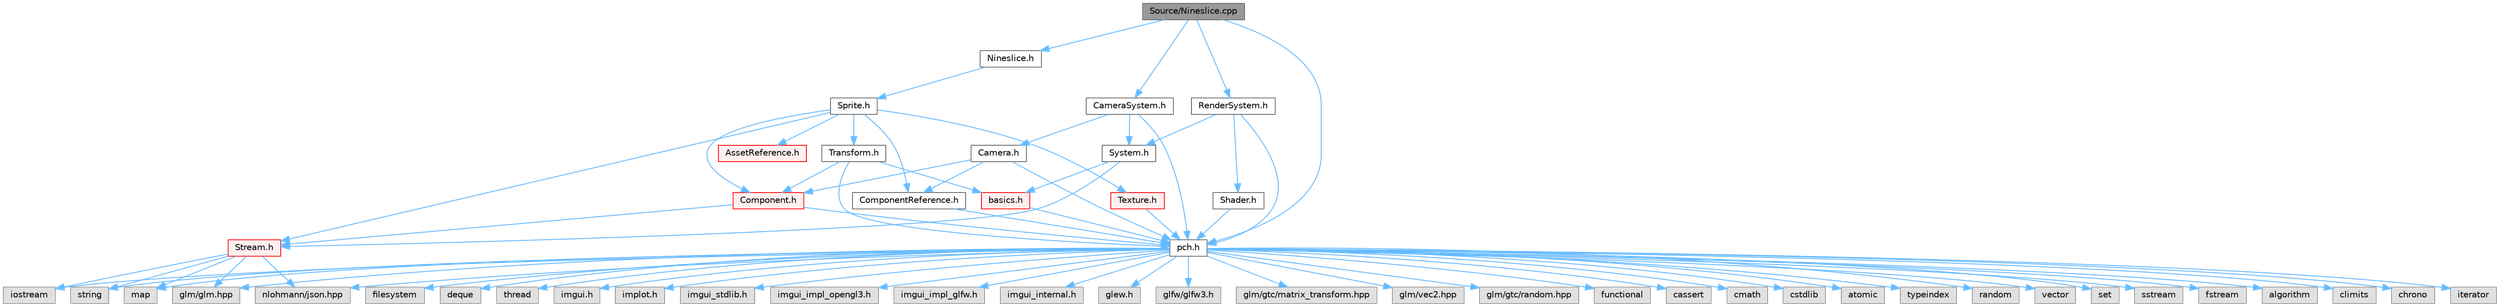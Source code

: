 digraph "Source/Nineslice.cpp"
{
 // LATEX_PDF_SIZE
  bgcolor="transparent";
  edge [fontname=Helvetica,fontsize=10,labelfontname=Helvetica,labelfontsize=10];
  node [fontname=Helvetica,fontsize=10,shape=box,height=0.2,width=0.4];
  Node1 [id="Node000001",label="Source/Nineslice.cpp",height=0.2,width=0.4,color="gray40", fillcolor="grey60", style="filled", fontcolor="black",tooltip="sprite that renders a nineslice"];
  Node1 -> Node2 [id="edge1_Node000001_Node000002",color="steelblue1",style="solid",tooltip=" "];
  Node2 [id="Node000002",label="pch.h",height=0.2,width=0.4,color="grey40", fillcolor="white", style="filled",URL="$de/d3a/pch_8h.html",tooltip="This is a precompiled header file."];
  Node2 -> Node3 [id="edge2_Node000002_Node000003",color="steelblue1",style="solid",tooltip=" "];
  Node3 [id="Node000003",label="functional",height=0.2,width=0.4,color="grey60", fillcolor="#E0E0E0", style="filled",tooltip=" "];
  Node2 -> Node4 [id="edge3_Node000002_Node000004",color="steelblue1",style="solid",tooltip=" "];
  Node4 [id="Node000004",label="iostream",height=0.2,width=0.4,color="grey60", fillcolor="#E0E0E0", style="filled",tooltip=" "];
  Node2 -> Node5 [id="edge4_Node000002_Node000005",color="steelblue1",style="solid",tooltip=" "];
  Node5 [id="Node000005",label="cassert",height=0.2,width=0.4,color="grey60", fillcolor="#E0E0E0", style="filled",tooltip=" "];
  Node2 -> Node6 [id="edge5_Node000002_Node000006",color="steelblue1",style="solid",tooltip=" "];
  Node6 [id="Node000006",label="cmath",height=0.2,width=0.4,color="grey60", fillcolor="#E0E0E0", style="filled",tooltip=" "];
  Node2 -> Node7 [id="edge6_Node000002_Node000007",color="steelblue1",style="solid",tooltip=" "];
  Node7 [id="Node000007",label="cstdlib",height=0.2,width=0.4,color="grey60", fillcolor="#E0E0E0", style="filled",tooltip=" "];
  Node2 -> Node8 [id="edge7_Node000002_Node000008",color="steelblue1",style="solid",tooltip=" "];
  Node8 [id="Node000008",label="atomic",height=0.2,width=0.4,color="grey60", fillcolor="#E0E0E0", style="filled",tooltip=" "];
  Node2 -> Node9 [id="edge8_Node000002_Node000009",color="steelblue1",style="solid",tooltip=" "];
  Node9 [id="Node000009",label="typeindex",height=0.2,width=0.4,color="grey60", fillcolor="#E0E0E0", style="filled",tooltip=" "];
  Node2 -> Node10 [id="edge9_Node000002_Node000010",color="steelblue1",style="solid",tooltip=" "];
  Node10 [id="Node000010",label="random",height=0.2,width=0.4,color="grey60", fillcolor="#E0E0E0", style="filled",tooltip=" "];
  Node2 -> Node11 [id="edge10_Node000002_Node000011",color="steelblue1",style="solid",tooltip=" "];
  Node11 [id="Node000011",label="vector",height=0.2,width=0.4,color="grey60", fillcolor="#E0E0E0", style="filled",tooltip=" "];
  Node2 -> Node12 [id="edge11_Node000002_Node000012",color="steelblue1",style="solid",tooltip=" "];
  Node12 [id="Node000012",label="string",height=0.2,width=0.4,color="grey60", fillcolor="#E0E0E0", style="filled",tooltip=" "];
  Node2 -> Node13 [id="edge12_Node000002_Node000013",color="steelblue1",style="solid",tooltip=" "];
  Node13 [id="Node000013",label="map",height=0.2,width=0.4,color="grey60", fillcolor="#E0E0E0", style="filled",tooltip=" "];
  Node2 -> Node14 [id="edge13_Node000002_Node000014",color="steelblue1",style="solid",tooltip=" "];
  Node14 [id="Node000014",label="set",height=0.2,width=0.4,color="grey60", fillcolor="#E0E0E0", style="filled",tooltip=" "];
  Node2 -> Node15 [id="edge14_Node000002_Node000015",color="steelblue1",style="solid",tooltip=" "];
  Node15 [id="Node000015",label="sstream",height=0.2,width=0.4,color="grey60", fillcolor="#E0E0E0", style="filled",tooltip=" "];
  Node2 -> Node16 [id="edge15_Node000002_Node000016",color="steelblue1",style="solid",tooltip=" "];
  Node16 [id="Node000016",label="fstream",height=0.2,width=0.4,color="grey60", fillcolor="#E0E0E0", style="filled",tooltip=" "];
  Node2 -> Node17 [id="edge16_Node000002_Node000017",color="steelblue1",style="solid",tooltip=" "];
  Node17 [id="Node000017",label="algorithm",height=0.2,width=0.4,color="grey60", fillcolor="#E0E0E0", style="filled",tooltip=" "];
  Node2 -> Node18 [id="edge17_Node000002_Node000018",color="steelblue1",style="solid",tooltip=" "];
  Node18 [id="Node000018",label="climits",height=0.2,width=0.4,color="grey60", fillcolor="#E0E0E0", style="filled",tooltip=" "];
  Node2 -> Node19 [id="edge18_Node000002_Node000019",color="steelblue1",style="solid",tooltip=" "];
  Node19 [id="Node000019",label="chrono",height=0.2,width=0.4,color="grey60", fillcolor="#E0E0E0", style="filled",tooltip=" "];
  Node2 -> Node20 [id="edge19_Node000002_Node000020",color="steelblue1",style="solid",tooltip=" "];
  Node20 [id="Node000020",label="iterator",height=0.2,width=0.4,color="grey60", fillcolor="#E0E0E0", style="filled",tooltip=" "];
  Node2 -> Node21 [id="edge20_Node000002_Node000021",color="steelblue1",style="solid",tooltip=" "];
  Node21 [id="Node000021",label="filesystem",height=0.2,width=0.4,color="grey60", fillcolor="#E0E0E0", style="filled",tooltip=" "];
  Node2 -> Node22 [id="edge21_Node000002_Node000022",color="steelblue1",style="solid",tooltip=" "];
  Node22 [id="Node000022",label="deque",height=0.2,width=0.4,color="grey60", fillcolor="#E0E0E0", style="filled",tooltip=" "];
  Node2 -> Node23 [id="edge22_Node000002_Node000023",color="steelblue1",style="solid",tooltip=" "];
  Node23 [id="Node000023",label="thread",height=0.2,width=0.4,color="grey60", fillcolor="#E0E0E0", style="filled",tooltip=" "];
  Node2 -> Node24 [id="edge23_Node000002_Node000024",color="steelblue1",style="solid",tooltip=" "];
  Node24 [id="Node000024",label="imgui.h",height=0.2,width=0.4,color="grey60", fillcolor="#E0E0E0", style="filled",tooltip=" "];
  Node2 -> Node25 [id="edge24_Node000002_Node000025",color="steelblue1",style="solid",tooltip=" "];
  Node25 [id="Node000025",label="implot.h",height=0.2,width=0.4,color="grey60", fillcolor="#E0E0E0", style="filled",tooltip=" "];
  Node2 -> Node26 [id="edge25_Node000002_Node000026",color="steelblue1",style="solid",tooltip=" "];
  Node26 [id="Node000026",label="imgui_stdlib.h",height=0.2,width=0.4,color="grey60", fillcolor="#E0E0E0", style="filled",tooltip=" "];
  Node2 -> Node27 [id="edge26_Node000002_Node000027",color="steelblue1",style="solid",tooltip=" "];
  Node27 [id="Node000027",label="imgui_impl_opengl3.h",height=0.2,width=0.4,color="grey60", fillcolor="#E0E0E0", style="filled",tooltip=" "];
  Node2 -> Node28 [id="edge27_Node000002_Node000028",color="steelblue1",style="solid",tooltip=" "];
  Node28 [id="Node000028",label="imgui_impl_glfw.h",height=0.2,width=0.4,color="grey60", fillcolor="#E0E0E0", style="filled",tooltip=" "];
  Node2 -> Node29 [id="edge28_Node000002_Node000029",color="steelblue1",style="solid",tooltip=" "];
  Node29 [id="Node000029",label="imgui_internal.h",height=0.2,width=0.4,color="grey60", fillcolor="#E0E0E0", style="filled",tooltip=" "];
  Node2 -> Node30 [id="edge29_Node000002_Node000030",color="steelblue1",style="solid",tooltip=" "];
  Node30 [id="Node000030",label="glew.h",height=0.2,width=0.4,color="grey60", fillcolor="#E0E0E0", style="filled",tooltip=" "];
  Node2 -> Node31 [id="edge30_Node000002_Node000031",color="steelblue1",style="solid",tooltip=" "];
  Node31 [id="Node000031",label="glfw/glfw3.h",height=0.2,width=0.4,color="grey60", fillcolor="#E0E0E0", style="filled",tooltip=" "];
  Node2 -> Node32 [id="edge31_Node000002_Node000032",color="steelblue1",style="solid",tooltip=" "];
  Node32 [id="Node000032",label="glm/glm.hpp",height=0.2,width=0.4,color="grey60", fillcolor="#E0E0E0", style="filled",tooltip=" "];
  Node2 -> Node33 [id="edge32_Node000002_Node000033",color="steelblue1",style="solid",tooltip=" "];
  Node33 [id="Node000033",label="glm/gtc/matrix_transform.hpp",height=0.2,width=0.4,color="grey60", fillcolor="#E0E0E0", style="filled",tooltip=" "];
  Node2 -> Node34 [id="edge33_Node000002_Node000034",color="steelblue1",style="solid",tooltip=" "];
  Node34 [id="Node000034",label="glm/vec2.hpp",height=0.2,width=0.4,color="grey60", fillcolor="#E0E0E0", style="filled",tooltip=" "];
  Node2 -> Node35 [id="edge34_Node000002_Node000035",color="steelblue1",style="solid",tooltip=" "];
  Node35 [id="Node000035",label="glm/gtc/random.hpp",height=0.2,width=0.4,color="grey60", fillcolor="#E0E0E0", style="filled",tooltip=" "];
  Node2 -> Node36 [id="edge35_Node000002_Node000036",color="steelblue1",style="solid",tooltip=" "];
  Node36 [id="Node000036",label="nlohmann/json.hpp",height=0.2,width=0.4,color="grey60", fillcolor="#E0E0E0", style="filled",tooltip=" "];
  Node1 -> Node37 [id="edge36_Node000001_Node000037",color="steelblue1",style="solid",tooltip=" "];
  Node37 [id="Node000037",label="Nineslice.h",height=0.2,width=0.4,color="grey40", fillcolor="white", style="filled",URL="$d7/d6b/Nineslice_8h.html",tooltip="sprite that renders a nineslice"];
  Node37 -> Node38 [id="edge37_Node000037_Node000038",color="steelblue1",style="solid",tooltip=" "];
  Node38 [id="Node000038",label="Sprite.h",height=0.2,width=0.4,color="grey40", fillcolor="white", style="filled",URL="$d7/d31/Sprite_8h_source.html",tooltip=" "];
  Node38 -> Node39 [id="edge38_Node000038_Node000039",color="steelblue1",style="solid",tooltip=" "];
  Node39 [id="Node000039",label="Component.h",height=0.2,width=0.4,color="red", fillcolor="#FFF0F0", style="filled",URL="$d0/da1/Component_8h.html",tooltip="Virtual component header."];
  Node39 -> Node2 [id="edge39_Node000039_Node000002",color="steelblue1",style="solid",tooltip=" "];
  Node39 -> Node41 [id="edge40_Node000039_Node000041",color="steelblue1",style="solid",tooltip=" "];
  Node41 [id="Node000041",label="Stream.h",height=0.2,width=0.4,color="red", fillcolor="#FFF0F0", style="filled",URL="$de/dd1/Stream_8h.html",tooltip="JSON File reading/writing."];
  Node41 -> Node12 [id="edge41_Node000041_Node000012",color="steelblue1",style="solid",tooltip=" "];
  Node41 -> Node13 [id="edge42_Node000041_Node000013",color="steelblue1",style="solid",tooltip=" "];
  Node41 -> Node32 [id="edge43_Node000041_Node000032",color="steelblue1",style="solid",tooltip=" "];
  Node41 -> Node36 [id="edge44_Node000041_Node000036",color="steelblue1",style="solid",tooltip=" "];
  Node41 -> Node4 [id="edge45_Node000041_Node000004",color="steelblue1",style="solid",tooltip=" "];
  Node38 -> Node41 [id="edge46_Node000038_Node000041",color="steelblue1",style="solid",tooltip=" "];
  Node38 -> Node44 [id="edge47_Node000038_Node000044",color="steelblue1",style="solid",tooltip=" "];
  Node44 [id="Node000044",label="ComponentReference.h",height=0.2,width=0.4,color="grey40", fillcolor="white", style="filled",URL="$d2/dba/ComponentReference_8h.html",tooltip="a reference to a component in the scene"];
  Node44 -> Node2 [id="edge48_Node000044_Node000002",color="steelblue1",style="solid",tooltip=" "];
  Node38 -> Node45 [id="edge49_Node000038_Node000045",color="steelblue1",style="solid",tooltip=" "];
  Node45 [id="Node000045",label="Transform.h",height=0.2,width=0.4,color="grey40", fillcolor="white", style="filled",URL="$de/dfb/Transform_8h.html",tooltip="Transform."];
  Node45 -> Node2 [id="edge50_Node000045_Node000002",color="steelblue1",style="solid",tooltip=" "];
  Node45 -> Node46 [id="edge51_Node000045_Node000046",color="steelblue1",style="solid",tooltip=" "];
  Node46 [id="Node000046",label="basics.h",height=0.2,width=0.4,color="red", fillcolor="#FFF0F0", style="filled",URL="$dc/dcc/basics_8h_source.html",tooltip=" "];
  Node46 -> Node2 [id="edge52_Node000046_Node000002",color="steelblue1",style="solid",tooltip=" "];
  Node45 -> Node39 [id="edge53_Node000045_Node000039",color="steelblue1",style="solid",tooltip=" "];
  Node38 -> Node47 [id="edge54_Node000038_Node000047",color="steelblue1",style="solid",tooltip=" "];
  Node47 [id="Node000047",label="AssetReference.h",height=0.2,width=0.4,color="red", fillcolor="#FFF0F0", style="filled",URL="$dc/dd6/AssetReference_8h.html",tooltip="a reference to an Asset"];
  Node38 -> Node56 [id="edge55_Node000038_Node000056",color="steelblue1",style="solid",tooltip=" "];
  Node56 [id="Node000056",label="Texture.h",height=0.2,width=0.4,color="red", fillcolor="#FFF0F0", style="filled",URL="$d9/dbf/Texture_8h.html",tooltip="Header for the OpenGL texture wrapper."];
  Node56 -> Node2 [id="edge56_Node000056_Node000002",color="steelblue1",style="solid",tooltip=" "];
  Node1 -> Node58 [id="edge57_Node000001_Node000058",color="steelblue1",style="solid",tooltip=" "];
  Node58 [id="Node000058",label="RenderSystem.h",height=0.2,width=0.4,color="grey40", fillcolor="white", style="filled",URL="$de/d45/RenderSystem_8h.html",tooltip="System responsible for drawing sprites and basic shapes."];
  Node58 -> Node2 [id="edge58_Node000058_Node000002",color="steelblue1",style="solid",tooltip=" "];
  Node58 -> Node50 [id="edge59_Node000058_Node000050",color="steelblue1",style="solid",tooltip=" "];
  Node50 [id="Node000050",label="System.h",height=0.2,width=0.4,color="grey40", fillcolor="white", style="filled",URL="$db/d39/System_8h.html",tooltip="Base class for all Systems."];
  Node50 -> Node46 [id="edge60_Node000050_Node000046",color="steelblue1",style="solid",tooltip=" "];
  Node50 -> Node41 [id="edge61_Node000050_Node000041",color="steelblue1",style="solid",tooltip=" "];
  Node58 -> Node59 [id="edge62_Node000058_Node000059",color="steelblue1",style="solid",tooltip=" "];
  Node59 [id="Node000059",label="Shader.h",height=0.2,width=0.4,color="grey40", fillcolor="white", style="filled",URL="$d2/dac/Shader_8h.html",tooltip="Shader class declaration/interface."];
  Node59 -> Node2 [id="edge63_Node000059_Node000002",color="steelblue1",style="solid",tooltip=" "];
  Node1 -> Node60 [id="edge64_Node000001_Node000060",color="steelblue1",style="solid",tooltip=" "];
  Node60 [id="Node000060",label="CameraSystem.h",height=0.2,width=0.4,color="grey40", fillcolor="white", style="filled",URL="$d2/d7a/CameraSystem_8h.html",tooltip="System that handles the camera and coordinate systems / spaces."];
  Node60 -> Node2 [id="edge65_Node000060_Node000002",color="steelblue1",style="solid",tooltip=" "];
  Node60 -> Node50 [id="edge66_Node000060_Node000050",color="steelblue1",style="solid",tooltip=" "];
  Node60 -> Node61 [id="edge67_Node000060_Node000061",color="steelblue1",style="solid",tooltip=" "];
  Node61 [id="Node000061",label="Camera.h",height=0.2,width=0.4,color="grey40", fillcolor="white", style="filled",URL="$dd/de4/Camera_8h.html",tooltip="Camera component for rendering."];
  Node61 -> Node2 [id="edge68_Node000061_Node000002",color="steelblue1",style="solid",tooltip=" "];
  Node61 -> Node39 [id="edge69_Node000061_Node000039",color="steelblue1",style="solid",tooltip=" "];
  Node61 -> Node44 [id="edge70_Node000061_Node000044",color="steelblue1",style="solid",tooltip=" "];
}
